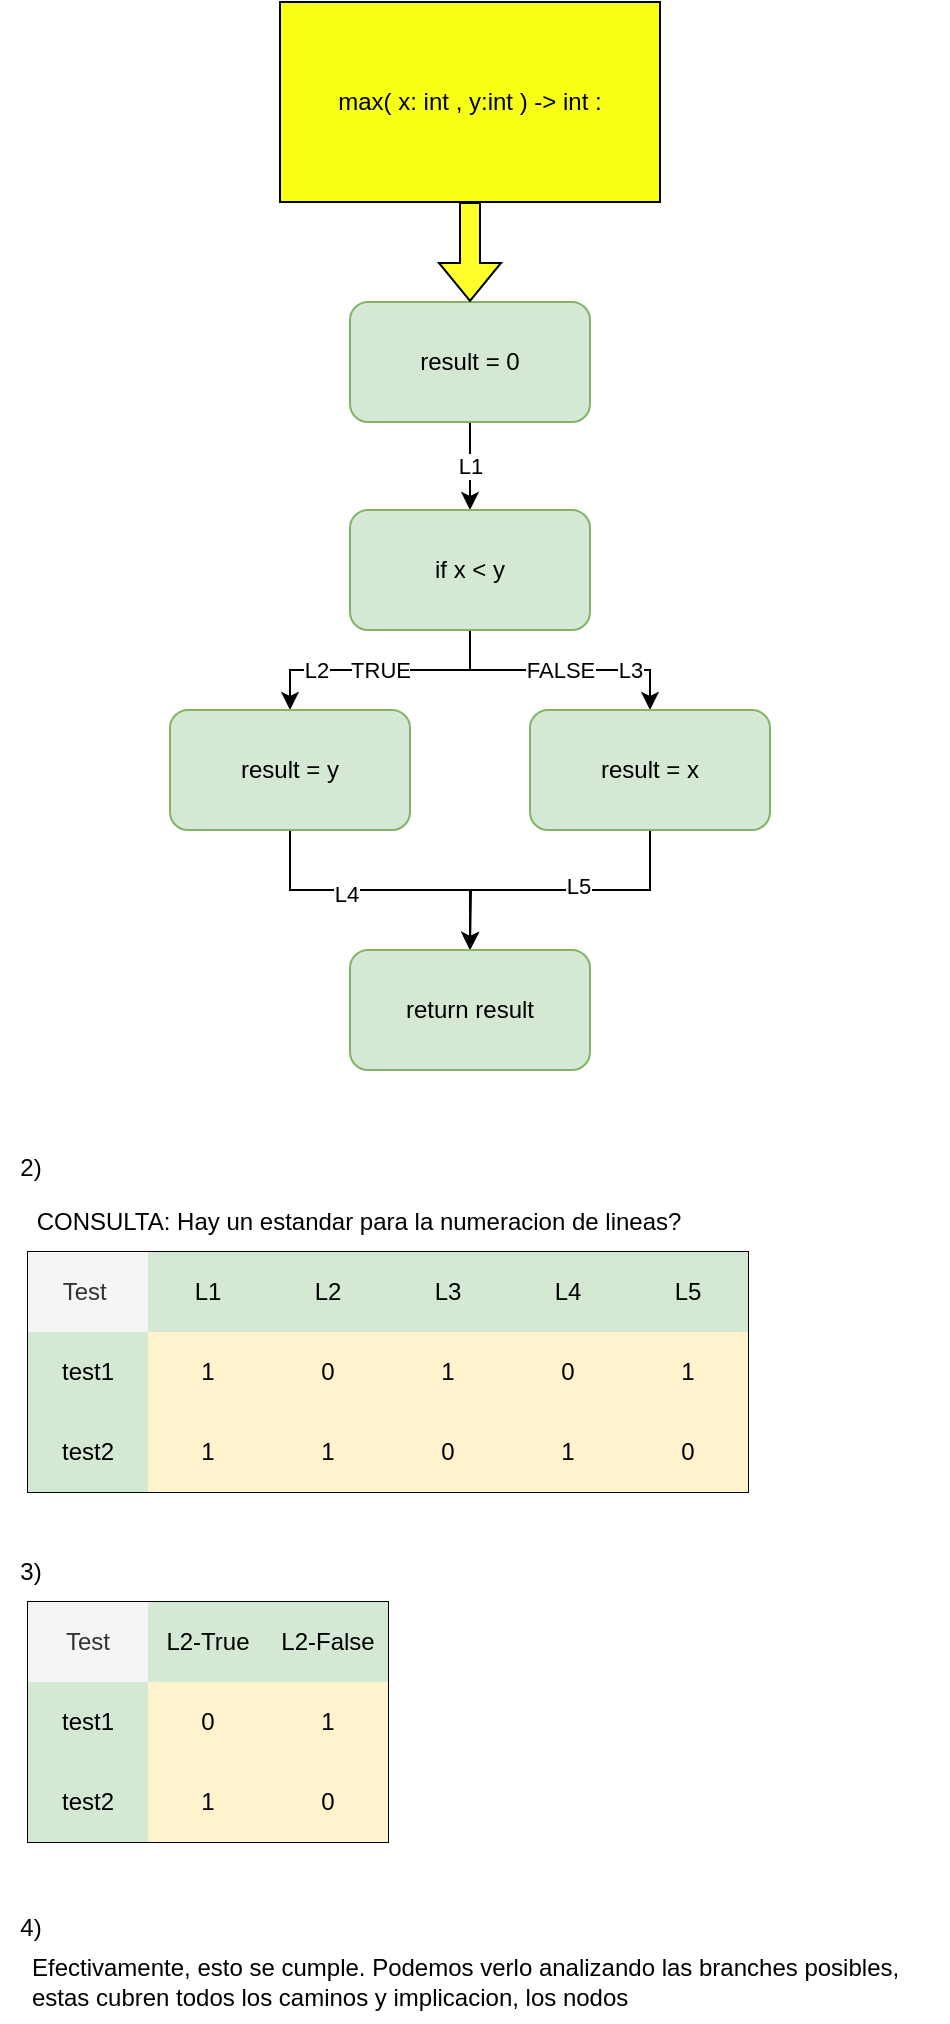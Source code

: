 <mxfile version="21.2.8" type="device">
  <diagram id="C5RBs43oDa-KdzZeNtuy" name="Page-1">
    <mxGraphModel dx="445" dy="822" grid="1" gridSize="10" guides="1" tooltips="1" connect="1" arrows="1" fold="1" page="1" pageScale="1" pageWidth="827" pageHeight="1169" math="0" shadow="0">
      <root>
        <mxCell id="WIyWlLk6GJQsqaUBKTNV-0" />
        <mxCell id="WIyWlLk6GJQsqaUBKTNV-1" parent="WIyWlLk6GJQsqaUBKTNV-0" />
        <mxCell id="RjZljcwRZ9l91hFs_ySU-7" value="L1" style="edgeStyle=orthogonalEdgeStyle;rounded=0;orthogonalLoop=1;jettySize=auto;html=1;exitX=0.5;exitY=1;exitDx=0;exitDy=0;entryX=0.5;entryY=0;entryDx=0;entryDy=0;" edge="1" parent="WIyWlLk6GJQsqaUBKTNV-1" source="RjZljcwRZ9l91hFs_ySU-0" target="RjZljcwRZ9l91hFs_ySU-1">
          <mxGeometry relative="1" as="geometry" />
        </mxCell>
        <mxCell id="RjZljcwRZ9l91hFs_ySU-0" value="result = 0" style="rounded=1;whiteSpace=wrap;html=1;fillColor=#d5e8d4;strokeColor=#82b366;" vertex="1" parent="WIyWlLk6GJQsqaUBKTNV-1">
          <mxGeometry x="320" y="190" width="120" height="60" as="geometry" />
        </mxCell>
        <mxCell id="RjZljcwRZ9l91hFs_ySU-8" value="FALSE" style="edgeStyle=orthogonalEdgeStyle;rounded=0;orthogonalLoop=1;jettySize=auto;html=1;exitX=0.5;exitY=1;exitDx=0;exitDy=0;" edge="1" parent="WIyWlLk6GJQsqaUBKTNV-1" source="RjZljcwRZ9l91hFs_ySU-1" target="RjZljcwRZ9l91hFs_ySU-4">
          <mxGeometry relative="1" as="geometry" />
        </mxCell>
        <mxCell id="RjZljcwRZ9l91hFs_ySU-190" value="L3" style="edgeLabel;html=1;align=center;verticalAlign=middle;resizable=0;points=[];" vertex="1" connectable="0" parent="RjZljcwRZ9l91hFs_ySU-8">
          <mxGeometry x="0.542" relative="1" as="geometry">
            <mxPoint as="offset" />
          </mxGeometry>
        </mxCell>
        <mxCell id="RjZljcwRZ9l91hFs_ySU-9" value="TRUE" style="edgeStyle=orthogonalEdgeStyle;rounded=0;orthogonalLoop=1;jettySize=auto;html=1;" edge="1" parent="WIyWlLk6GJQsqaUBKTNV-1" source="RjZljcwRZ9l91hFs_ySU-1" target="RjZljcwRZ9l91hFs_ySU-3">
          <mxGeometry relative="1" as="geometry" />
        </mxCell>
        <mxCell id="RjZljcwRZ9l91hFs_ySU-187" value="L2" style="edgeLabel;html=1;align=center;verticalAlign=middle;resizable=0;points=[];" vertex="1" connectable="0" parent="RjZljcwRZ9l91hFs_ySU-9">
          <mxGeometry x="0.502" relative="1" as="geometry">
            <mxPoint as="offset" />
          </mxGeometry>
        </mxCell>
        <mxCell id="RjZljcwRZ9l91hFs_ySU-1" value="if x &amp;lt; y" style="rounded=1;whiteSpace=wrap;html=1;fillColor=#d5e8d4;strokeColor=#82b366;" vertex="1" parent="WIyWlLk6GJQsqaUBKTNV-1">
          <mxGeometry x="320" y="294" width="120" height="60" as="geometry" />
        </mxCell>
        <mxCell id="RjZljcwRZ9l91hFs_ySU-10" style="edgeStyle=orthogonalEdgeStyle;rounded=0;orthogonalLoop=1;jettySize=auto;html=1;exitX=0.5;exitY=1;exitDx=0;exitDy=0;" edge="1" parent="WIyWlLk6GJQsqaUBKTNV-1" source="RjZljcwRZ9l91hFs_ySU-3" target="RjZljcwRZ9l91hFs_ySU-5">
          <mxGeometry relative="1" as="geometry" />
        </mxCell>
        <mxCell id="RjZljcwRZ9l91hFs_ySU-191" value="L4" style="edgeLabel;html=1;align=center;verticalAlign=middle;resizable=0;points=[];" vertex="1" connectable="0" parent="RjZljcwRZ9l91hFs_ySU-10">
          <mxGeometry x="-0.234" y="-2" relative="1" as="geometry">
            <mxPoint as="offset" />
          </mxGeometry>
        </mxCell>
        <mxCell id="RjZljcwRZ9l91hFs_ySU-3" value="result = y" style="rounded=1;whiteSpace=wrap;html=1;fillColor=#d5e8d4;strokeColor=#82b366;" vertex="1" parent="WIyWlLk6GJQsqaUBKTNV-1">
          <mxGeometry x="230" y="394" width="120" height="60" as="geometry" />
        </mxCell>
        <mxCell id="RjZljcwRZ9l91hFs_ySU-11" style="edgeStyle=orthogonalEdgeStyle;rounded=0;orthogonalLoop=1;jettySize=auto;html=1;exitX=0.5;exitY=1;exitDx=0;exitDy=0;" edge="1" parent="WIyWlLk6GJQsqaUBKTNV-1" source="RjZljcwRZ9l91hFs_ySU-4">
          <mxGeometry relative="1" as="geometry">
            <mxPoint x="380" y="514" as="targetPoint" />
          </mxGeometry>
        </mxCell>
        <mxCell id="RjZljcwRZ9l91hFs_ySU-192" value="L5" style="edgeLabel;html=1;align=center;verticalAlign=middle;resizable=0;points=[];" vertex="1" connectable="0" parent="RjZljcwRZ9l91hFs_ySU-11">
          <mxGeometry x="-0.119" y="-2" relative="1" as="geometry">
            <mxPoint as="offset" />
          </mxGeometry>
        </mxCell>
        <mxCell id="RjZljcwRZ9l91hFs_ySU-4" value="result = x" style="rounded=1;whiteSpace=wrap;html=1;fillColor=#d5e8d4;strokeColor=#82b366;" vertex="1" parent="WIyWlLk6GJQsqaUBKTNV-1">
          <mxGeometry x="410" y="394" width="120" height="60" as="geometry" />
        </mxCell>
        <mxCell id="RjZljcwRZ9l91hFs_ySU-5" value="return result" style="rounded=1;whiteSpace=wrap;html=1;fillColor=#d5e8d4;strokeColor=#82b366;" vertex="1" parent="WIyWlLk6GJQsqaUBKTNV-1">
          <mxGeometry x="320" y="514" width="120" height="60" as="geometry" />
        </mxCell>
        <mxCell id="RjZljcwRZ9l91hFs_ySU-17" style="edgeStyle=orthogonalEdgeStyle;rounded=0;orthogonalLoop=1;jettySize=auto;html=1;exitX=0.5;exitY=1;exitDx=0;exitDy=0;entryX=0.5;entryY=0;entryDx=0;entryDy=0;shape=flexArrow;fillColor=#FFFF2B;" edge="1" parent="WIyWlLk6GJQsqaUBKTNV-1" source="RjZljcwRZ9l91hFs_ySU-12" target="RjZljcwRZ9l91hFs_ySU-0">
          <mxGeometry relative="1" as="geometry" />
        </mxCell>
        <mxCell id="RjZljcwRZ9l91hFs_ySU-12" value="max( x: int , y:int ) -&amp;gt; int :" style="rounded=0;whiteSpace=wrap;html=1;fillColor=#f6ff14;" vertex="1" parent="WIyWlLk6GJQsqaUBKTNV-1">
          <mxGeometry x="285" y="40" width="190" height="100" as="geometry" />
        </mxCell>
        <mxCell id="RjZljcwRZ9l91hFs_ySU-165" value="" style="shape=table;startSize=0;container=1;collapsible=0;childLayout=tableLayout;" vertex="1" parent="WIyWlLk6GJQsqaUBKTNV-1">
          <mxGeometry x="159" y="665" width="360" height="120" as="geometry" />
        </mxCell>
        <mxCell id="RjZljcwRZ9l91hFs_ySU-166" value="" style="shape=tableRow;horizontal=0;startSize=0;swimlaneHead=0;swimlaneBody=0;strokeColor=inherit;top=0;left=0;bottom=0;right=0;collapsible=0;dropTarget=0;fillColor=none;points=[[0,0.5],[1,0.5]];portConstraint=eastwest;" vertex="1" parent="RjZljcwRZ9l91hFs_ySU-165">
          <mxGeometry width="360" height="40" as="geometry" />
        </mxCell>
        <mxCell id="RjZljcwRZ9l91hFs_ySU-167" value="Test&amp;nbsp;" style="shape=partialRectangle;html=1;whiteSpace=wrap;connectable=0;strokeColor=#666666;overflow=hidden;fillColor=#f5f5f5;top=0;left=0;bottom=0;right=0;pointerEvents=1;fontColor=#333333;" vertex="1" parent="RjZljcwRZ9l91hFs_ySU-166">
          <mxGeometry width="60" height="40" as="geometry">
            <mxRectangle width="60" height="40" as="alternateBounds" />
          </mxGeometry>
        </mxCell>
        <mxCell id="RjZljcwRZ9l91hFs_ySU-168" value="L1&lt;br&gt;" style="shape=partialRectangle;html=1;whiteSpace=wrap;connectable=0;strokeColor=#82b366;overflow=hidden;fillColor=#d5e8d4;top=0;left=0;bottom=0;right=0;pointerEvents=1;" vertex="1" parent="RjZljcwRZ9l91hFs_ySU-166">
          <mxGeometry x="60" width="60" height="40" as="geometry">
            <mxRectangle width="60" height="40" as="alternateBounds" />
          </mxGeometry>
        </mxCell>
        <mxCell id="RjZljcwRZ9l91hFs_ySU-169" value="L2" style="shape=partialRectangle;html=1;whiteSpace=wrap;connectable=0;strokeColor=#82b366;overflow=hidden;fillColor=#d5e8d4;top=0;left=0;bottom=0;right=0;pointerEvents=1;" vertex="1" parent="RjZljcwRZ9l91hFs_ySU-166">
          <mxGeometry x="120" width="60" height="40" as="geometry">
            <mxRectangle width="60" height="40" as="alternateBounds" />
          </mxGeometry>
        </mxCell>
        <mxCell id="RjZljcwRZ9l91hFs_ySU-170" value="L3" style="shape=partialRectangle;html=1;whiteSpace=wrap;connectable=0;strokeColor=#82b366;overflow=hidden;fillColor=#d5e8d4;top=0;left=0;bottom=0;right=0;pointerEvents=1;" vertex="1" parent="RjZljcwRZ9l91hFs_ySU-166">
          <mxGeometry x="180" width="60" height="40" as="geometry">
            <mxRectangle width="60" height="40" as="alternateBounds" />
          </mxGeometry>
        </mxCell>
        <mxCell id="RjZljcwRZ9l91hFs_ySU-171" value="L4" style="shape=partialRectangle;html=1;whiteSpace=wrap;connectable=0;strokeColor=#82b366;overflow=hidden;fillColor=#d5e8d4;top=0;left=0;bottom=0;right=0;pointerEvents=1;" vertex="1" parent="RjZljcwRZ9l91hFs_ySU-166">
          <mxGeometry x="240" width="60" height="40" as="geometry">
            <mxRectangle width="60" height="40" as="alternateBounds" />
          </mxGeometry>
        </mxCell>
        <mxCell id="RjZljcwRZ9l91hFs_ySU-172" value="L5" style="shape=partialRectangle;html=1;whiteSpace=wrap;connectable=0;strokeColor=#82b366;overflow=hidden;fillColor=#d5e8d4;top=0;left=0;bottom=0;right=0;pointerEvents=1;" vertex="1" parent="RjZljcwRZ9l91hFs_ySU-166">
          <mxGeometry x="300" width="60" height="40" as="geometry">
            <mxRectangle width="60" height="40" as="alternateBounds" />
          </mxGeometry>
        </mxCell>
        <mxCell id="RjZljcwRZ9l91hFs_ySU-173" value="" style="shape=tableRow;horizontal=0;startSize=0;swimlaneHead=0;swimlaneBody=0;strokeColor=inherit;top=0;left=0;bottom=0;right=0;collapsible=0;dropTarget=0;fillColor=none;points=[[0,0.5],[1,0.5]];portConstraint=eastwest;" vertex="1" parent="RjZljcwRZ9l91hFs_ySU-165">
          <mxGeometry y="40" width="360" height="40" as="geometry" />
        </mxCell>
        <mxCell id="RjZljcwRZ9l91hFs_ySU-174" value="test1" style="shape=partialRectangle;html=1;whiteSpace=wrap;connectable=0;strokeColor=#82b366;overflow=hidden;fillColor=#d5e8d4;top=0;left=0;bottom=0;right=0;pointerEvents=1;" vertex="1" parent="RjZljcwRZ9l91hFs_ySU-173">
          <mxGeometry width="60" height="40" as="geometry">
            <mxRectangle width="60" height="40" as="alternateBounds" />
          </mxGeometry>
        </mxCell>
        <mxCell id="RjZljcwRZ9l91hFs_ySU-175" value="1" style="shape=partialRectangle;html=1;whiteSpace=wrap;connectable=0;strokeColor=#d6b656;overflow=hidden;fillColor=#fff2cc;top=0;left=0;bottom=0;right=0;pointerEvents=1;" vertex="1" parent="RjZljcwRZ9l91hFs_ySU-173">
          <mxGeometry x="60" width="60" height="40" as="geometry">
            <mxRectangle width="60" height="40" as="alternateBounds" />
          </mxGeometry>
        </mxCell>
        <mxCell id="RjZljcwRZ9l91hFs_ySU-176" value="0" style="shape=partialRectangle;html=1;whiteSpace=wrap;connectable=0;strokeColor=#d6b656;overflow=hidden;fillColor=#fff2cc;top=0;left=0;bottom=0;right=0;pointerEvents=1;" vertex="1" parent="RjZljcwRZ9l91hFs_ySU-173">
          <mxGeometry x="120" width="60" height="40" as="geometry">
            <mxRectangle width="60" height="40" as="alternateBounds" />
          </mxGeometry>
        </mxCell>
        <mxCell id="RjZljcwRZ9l91hFs_ySU-177" value="1" style="shape=partialRectangle;html=1;whiteSpace=wrap;connectable=0;strokeColor=#d6b656;overflow=hidden;fillColor=#fff2cc;top=0;left=0;bottom=0;right=0;pointerEvents=1;" vertex="1" parent="RjZljcwRZ9l91hFs_ySU-173">
          <mxGeometry x="180" width="60" height="40" as="geometry">
            <mxRectangle width="60" height="40" as="alternateBounds" />
          </mxGeometry>
        </mxCell>
        <mxCell id="RjZljcwRZ9l91hFs_ySU-178" value="0" style="shape=partialRectangle;html=1;whiteSpace=wrap;connectable=0;strokeColor=#d6b656;overflow=hidden;fillColor=#fff2cc;top=0;left=0;bottom=0;right=0;pointerEvents=1;" vertex="1" parent="RjZljcwRZ9l91hFs_ySU-173">
          <mxGeometry x="240" width="60" height="40" as="geometry">
            <mxRectangle width="60" height="40" as="alternateBounds" />
          </mxGeometry>
        </mxCell>
        <mxCell id="RjZljcwRZ9l91hFs_ySU-179" value="1" style="shape=partialRectangle;html=1;whiteSpace=wrap;connectable=0;strokeColor=#d6b656;overflow=hidden;fillColor=#fff2cc;top=0;left=0;bottom=0;right=0;pointerEvents=1;" vertex="1" parent="RjZljcwRZ9l91hFs_ySU-173">
          <mxGeometry x="300" width="60" height="40" as="geometry">
            <mxRectangle width="60" height="40" as="alternateBounds" />
          </mxGeometry>
        </mxCell>
        <mxCell id="RjZljcwRZ9l91hFs_ySU-180" value="" style="shape=tableRow;horizontal=0;startSize=0;swimlaneHead=0;swimlaneBody=0;strokeColor=inherit;top=0;left=0;bottom=0;right=0;collapsible=0;dropTarget=0;fillColor=none;points=[[0,0.5],[1,0.5]];portConstraint=eastwest;" vertex="1" parent="RjZljcwRZ9l91hFs_ySU-165">
          <mxGeometry y="80" width="360" height="40" as="geometry" />
        </mxCell>
        <mxCell id="RjZljcwRZ9l91hFs_ySU-181" value="test2" style="shape=partialRectangle;html=1;whiteSpace=wrap;connectable=0;strokeColor=#82b366;overflow=hidden;fillColor=#d5e8d4;top=0;left=0;bottom=0;right=0;pointerEvents=1;" vertex="1" parent="RjZljcwRZ9l91hFs_ySU-180">
          <mxGeometry width="60" height="40" as="geometry">
            <mxRectangle width="60" height="40" as="alternateBounds" />
          </mxGeometry>
        </mxCell>
        <mxCell id="RjZljcwRZ9l91hFs_ySU-182" value="1" style="shape=partialRectangle;html=1;whiteSpace=wrap;connectable=0;strokeColor=#d6b656;overflow=hidden;fillColor=#fff2cc;top=0;left=0;bottom=0;right=0;pointerEvents=1;" vertex="1" parent="RjZljcwRZ9l91hFs_ySU-180">
          <mxGeometry x="60" width="60" height="40" as="geometry">
            <mxRectangle width="60" height="40" as="alternateBounds" />
          </mxGeometry>
        </mxCell>
        <mxCell id="RjZljcwRZ9l91hFs_ySU-183" value="1" style="shape=partialRectangle;html=1;whiteSpace=wrap;connectable=0;strokeColor=#d6b656;overflow=hidden;fillColor=#fff2cc;top=0;left=0;bottom=0;right=0;pointerEvents=1;" vertex="1" parent="RjZljcwRZ9l91hFs_ySU-180">
          <mxGeometry x="120" width="60" height="40" as="geometry">
            <mxRectangle width="60" height="40" as="alternateBounds" />
          </mxGeometry>
        </mxCell>
        <mxCell id="RjZljcwRZ9l91hFs_ySU-184" value="0" style="shape=partialRectangle;html=1;whiteSpace=wrap;connectable=0;strokeColor=#d6b656;overflow=hidden;fillColor=#fff2cc;top=0;left=0;bottom=0;right=0;pointerEvents=1;" vertex="1" parent="RjZljcwRZ9l91hFs_ySU-180">
          <mxGeometry x="180" width="60" height="40" as="geometry">
            <mxRectangle width="60" height="40" as="alternateBounds" />
          </mxGeometry>
        </mxCell>
        <mxCell id="RjZljcwRZ9l91hFs_ySU-185" value="1" style="shape=partialRectangle;html=1;whiteSpace=wrap;connectable=0;strokeColor=#d6b656;overflow=hidden;fillColor=#fff2cc;top=0;left=0;bottom=0;right=0;pointerEvents=1;" vertex="1" parent="RjZljcwRZ9l91hFs_ySU-180">
          <mxGeometry x="240" width="60" height="40" as="geometry">
            <mxRectangle width="60" height="40" as="alternateBounds" />
          </mxGeometry>
        </mxCell>
        <mxCell id="RjZljcwRZ9l91hFs_ySU-186" value="0" style="shape=partialRectangle;html=1;whiteSpace=wrap;connectable=0;strokeColor=#d6b656;overflow=hidden;fillColor=#fff2cc;top=0;left=0;bottom=0;right=0;pointerEvents=1;" vertex="1" parent="RjZljcwRZ9l91hFs_ySU-180">
          <mxGeometry x="300" width="60" height="40" as="geometry">
            <mxRectangle width="60" height="40" as="alternateBounds" />
          </mxGeometry>
        </mxCell>
        <mxCell id="RjZljcwRZ9l91hFs_ySU-193" value="CONSULTA: Hay un estandar para la numeracion de lineas?" style="text;html=1;align=center;verticalAlign=middle;resizable=0;points=[];autosize=1;strokeColor=none;fillColor=none;" vertex="1" parent="WIyWlLk6GJQsqaUBKTNV-1">
          <mxGeometry x="149" y="635" width="350" height="30" as="geometry" />
        </mxCell>
        <mxCell id="RjZljcwRZ9l91hFs_ySU-203" value="" style="shape=table;startSize=0;container=1;collapsible=0;childLayout=tableLayout;" vertex="1" parent="WIyWlLk6GJQsqaUBKTNV-1">
          <mxGeometry x="159" y="840" width="180" height="120" as="geometry" />
        </mxCell>
        <mxCell id="RjZljcwRZ9l91hFs_ySU-204" value="" style="shape=tableRow;horizontal=0;startSize=0;swimlaneHead=0;swimlaneBody=0;strokeColor=inherit;top=0;left=0;bottom=0;right=0;collapsible=0;dropTarget=0;fillColor=none;points=[[0,0.5],[1,0.5]];portConstraint=eastwest;" vertex="1" parent="RjZljcwRZ9l91hFs_ySU-203">
          <mxGeometry width="180" height="40" as="geometry" />
        </mxCell>
        <mxCell id="RjZljcwRZ9l91hFs_ySU-205" value="Test" style="shape=partialRectangle;html=1;whiteSpace=wrap;connectable=0;strokeColor=#666666;overflow=hidden;fillColor=#f5f5f5;top=0;left=0;bottom=0;right=0;pointerEvents=1;fontColor=#333333;" vertex="1" parent="RjZljcwRZ9l91hFs_ySU-204">
          <mxGeometry width="60" height="40" as="geometry">
            <mxRectangle width="60" height="40" as="alternateBounds" />
          </mxGeometry>
        </mxCell>
        <mxCell id="RjZljcwRZ9l91hFs_ySU-206" value="L2-True" style="shape=partialRectangle;html=1;whiteSpace=wrap;connectable=0;strokeColor=#82b366;overflow=hidden;fillColor=#d5e8d4;top=0;left=0;bottom=0;right=0;pointerEvents=1;" vertex="1" parent="RjZljcwRZ9l91hFs_ySU-204">
          <mxGeometry x="60" width="60" height="40" as="geometry">
            <mxRectangle width="60" height="40" as="alternateBounds" />
          </mxGeometry>
        </mxCell>
        <mxCell id="RjZljcwRZ9l91hFs_ySU-207" value="L2-False" style="shape=partialRectangle;html=1;whiteSpace=wrap;connectable=0;strokeColor=#82b366;overflow=hidden;fillColor=#d5e8d4;top=0;left=0;bottom=0;right=0;pointerEvents=1;" vertex="1" parent="RjZljcwRZ9l91hFs_ySU-204">
          <mxGeometry x="120" width="60" height="40" as="geometry">
            <mxRectangle width="60" height="40" as="alternateBounds" />
          </mxGeometry>
        </mxCell>
        <mxCell id="RjZljcwRZ9l91hFs_ySU-208" value="" style="shape=tableRow;horizontal=0;startSize=0;swimlaneHead=0;swimlaneBody=0;strokeColor=inherit;top=0;left=0;bottom=0;right=0;collapsible=0;dropTarget=0;fillColor=none;points=[[0,0.5],[1,0.5]];portConstraint=eastwest;" vertex="1" parent="RjZljcwRZ9l91hFs_ySU-203">
          <mxGeometry y="40" width="180" height="40" as="geometry" />
        </mxCell>
        <mxCell id="RjZljcwRZ9l91hFs_ySU-209" value="test1" style="shape=partialRectangle;html=1;whiteSpace=wrap;connectable=0;strokeColor=#82b366;overflow=hidden;fillColor=#d5e8d4;top=0;left=0;bottom=0;right=0;pointerEvents=1;" vertex="1" parent="RjZljcwRZ9l91hFs_ySU-208">
          <mxGeometry width="60" height="40" as="geometry">
            <mxRectangle width="60" height="40" as="alternateBounds" />
          </mxGeometry>
        </mxCell>
        <mxCell id="RjZljcwRZ9l91hFs_ySU-210" value="0" style="shape=partialRectangle;html=1;whiteSpace=wrap;connectable=0;strokeColor=#d6b656;overflow=hidden;fillColor=#fff2cc;top=0;left=0;bottom=0;right=0;pointerEvents=1;" vertex="1" parent="RjZljcwRZ9l91hFs_ySU-208">
          <mxGeometry x="60" width="60" height="40" as="geometry">
            <mxRectangle width="60" height="40" as="alternateBounds" />
          </mxGeometry>
        </mxCell>
        <mxCell id="RjZljcwRZ9l91hFs_ySU-211" value="1" style="shape=partialRectangle;html=1;whiteSpace=wrap;connectable=0;strokeColor=#d6b656;overflow=hidden;fillColor=#fff2cc;top=0;left=0;bottom=0;right=0;pointerEvents=1;" vertex="1" parent="RjZljcwRZ9l91hFs_ySU-208">
          <mxGeometry x="120" width="60" height="40" as="geometry">
            <mxRectangle width="60" height="40" as="alternateBounds" />
          </mxGeometry>
        </mxCell>
        <mxCell id="RjZljcwRZ9l91hFs_ySU-212" value="" style="shape=tableRow;horizontal=0;startSize=0;swimlaneHead=0;swimlaneBody=0;strokeColor=inherit;top=0;left=0;bottom=0;right=0;collapsible=0;dropTarget=0;fillColor=none;points=[[0,0.5],[1,0.5]];portConstraint=eastwest;" vertex="1" parent="RjZljcwRZ9l91hFs_ySU-203">
          <mxGeometry y="80" width="180" height="40" as="geometry" />
        </mxCell>
        <mxCell id="RjZljcwRZ9l91hFs_ySU-213" value="test2" style="shape=partialRectangle;html=1;whiteSpace=wrap;connectable=0;strokeColor=#82b366;overflow=hidden;fillColor=#d5e8d4;top=0;left=0;bottom=0;right=0;pointerEvents=1;" vertex="1" parent="RjZljcwRZ9l91hFs_ySU-212">
          <mxGeometry width="60" height="40" as="geometry">
            <mxRectangle width="60" height="40" as="alternateBounds" />
          </mxGeometry>
        </mxCell>
        <mxCell id="RjZljcwRZ9l91hFs_ySU-214" value="1" style="shape=partialRectangle;html=1;whiteSpace=wrap;connectable=0;strokeColor=#d6b656;overflow=hidden;fillColor=#fff2cc;top=0;left=0;bottom=0;right=0;pointerEvents=1;" vertex="1" parent="RjZljcwRZ9l91hFs_ySU-212">
          <mxGeometry x="60" width="60" height="40" as="geometry">
            <mxRectangle width="60" height="40" as="alternateBounds" />
          </mxGeometry>
        </mxCell>
        <mxCell id="RjZljcwRZ9l91hFs_ySU-215" value="0" style="shape=partialRectangle;html=1;whiteSpace=wrap;connectable=0;strokeColor=#d6b656;overflow=hidden;fillColor=#fff2cc;top=0;left=0;bottom=0;right=0;pointerEvents=1;" vertex="1" parent="RjZljcwRZ9l91hFs_ySU-212">
          <mxGeometry x="120" width="60" height="40" as="geometry">
            <mxRectangle width="60" height="40" as="alternateBounds" />
          </mxGeometry>
        </mxCell>
        <mxCell id="RjZljcwRZ9l91hFs_ySU-216" value="2)" style="text;html=1;align=center;verticalAlign=middle;resizable=0;points=[];autosize=1;strokeColor=none;fillColor=none;" vertex="1" parent="WIyWlLk6GJQsqaUBKTNV-1">
          <mxGeometry x="145" y="608" width="30" height="30" as="geometry" />
        </mxCell>
        <mxCell id="RjZljcwRZ9l91hFs_ySU-217" value="3)" style="text;html=1;align=center;verticalAlign=middle;resizable=0;points=[];autosize=1;strokeColor=none;fillColor=none;" vertex="1" parent="WIyWlLk6GJQsqaUBKTNV-1">
          <mxGeometry x="145" y="810" width="30" height="30" as="geometry" />
        </mxCell>
        <mxCell id="RjZljcwRZ9l91hFs_ySU-218" value="4)&lt;br&gt;" style="text;html=1;align=center;verticalAlign=middle;resizable=0;points=[];autosize=1;strokeColor=none;fillColor=none;" vertex="1" parent="WIyWlLk6GJQsqaUBKTNV-1">
          <mxGeometry x="145" y="988" width="30" height="30" as="geometry" />
        </mxCell>
        <mxCell id="RjZljcwRZ9l91hFs_ySU-219" value="Efectivamente, esto se cumple. Podemos verlo analizando las branches posibles, &lt;br&gt;estas cubren todos los caminos y implicacion, los nodos" style="text;html=1;align=left;verticalAlign=middle;resizable=0;points=[];autosize=1;strokeColor=none;fillColor=none;" vertex="1" parent="WIyWlLk6GJQsqaUBKTNV-1">
          <mxGeometry x="159" y="1010" width="460" height="40" as="geometry" />
        </mxCell>
      </root>
    </mxGraphModel>
  </diagram>
</mxfile>
